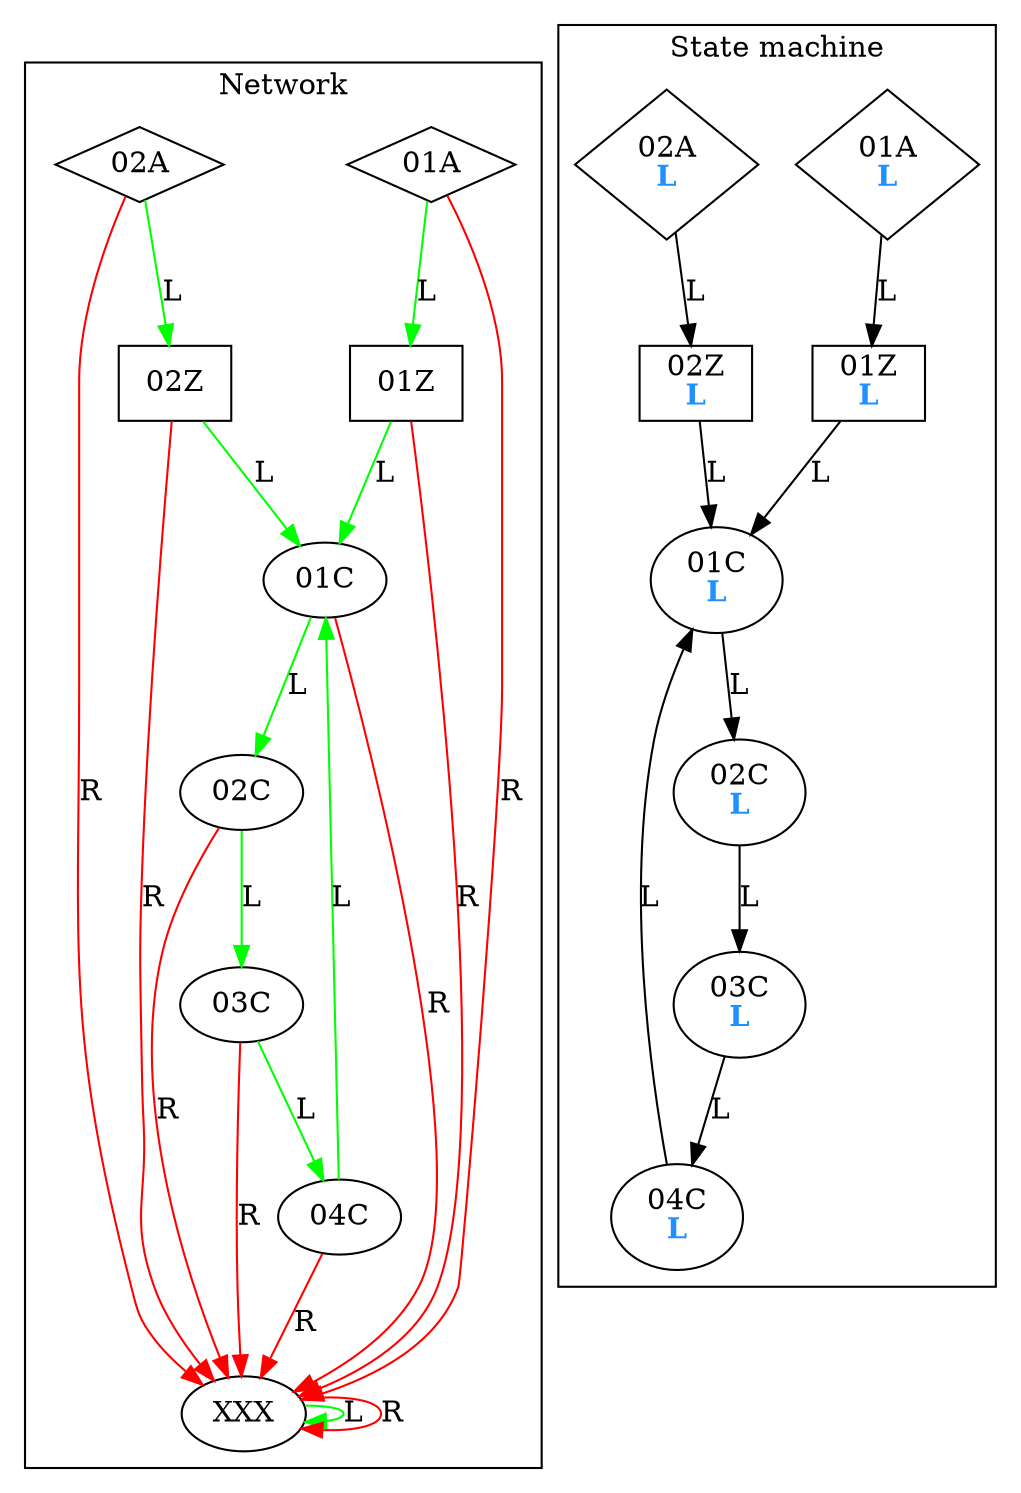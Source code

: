 digraph G {
	subgraph cluster {
	label = "Network"
	color=black
		_01A [label="01A",shape=diamond]
		_01A -> _01Z [color=green,label=L]
		_01A -> _XXX [color=red,label=R]
		_02A [label="02A",shape=diamond]
		_02A -> _02Z [color=green,label=L]
		_02A -> _XXX [color=red,label=R]
		_01Z [label="01Z",shape=rect]
		_01Z -> _01C [color=green,label=L]
		_01Z -> _XXX [color=red,label=R]
		_02Z [label="02Z",shape=rect]
		_02Z -> _01C [color=green,label=L]
		_02Z -> _XXX [color=red,label=R]
		_01C [label="01C",shape=ellipse]
		_01C -> _02C [color=green,label=L]
		_01C -> _XXX [color=red,label=R]
		_02C [label="02C",shape=ellipse]
		_02C -> _03C [color=green,label=L]
		_02C -> _XXX [color=red,label=R]
		_03C [label="03C",shape=ellipse]
		_03C -> _04C [color=green,label=L]
		_03C -> _XXX [color=red,label=R]
		_04C [label="04C",shape=ellipse]
		_04C -> _01C [color=green,label=L]
		_04C -> _XXX [color=red,label=R]
		_XXX [label="XXX",shape=ellipse]
		_XXX -> _XXX [color=green,label=L]
		_XXX -> _XXX [color=red,label=R]
	}

	subgraph cluster_states {
		label = "State machine"
		color = black
		_walk_01A_0 [shape=diamond,label=<01A<br/><font color="dodgerblue"><b>L</b></font>>]
		_walk_01A_0 -> _walk_01Z_0 [label=L]
		_walk_01Z_0 [shape=rect,label=<01Z<br/><font color="dodgerblue"><b>L</b></font>>]
		_walk_01Z_0 -> _walk_01C_0 [label=L]
		_walk_01C_0 [shape=ellipse,label=<01C<br/><font color="dodgerblue"><b>L</b></font>>]
		_walk_01C_0 -> _walk_02C_0 [label=L]
		_walk_02C_0 [shape=ellipse,label=<02C<br/><font color="dodgerblue"><b>L</b></font>>]
		_walk_02C_0 -> _walk_03C_0 [label=L]
		_walk_03C_0 [shape=ellipse,label=<03C<br/><font color="dodgerblue"><b>L</b></font>>]
		_walk_03C_0 -> _walk_04C_0 [label=L]
		_walk_04C_0 [shape=ellipse,label=<04C<br/><font color="dodgerblue"><b>L</b></font>>]
		_walk_04C_0 -> _walk_01C_0 [label=L]
		_walk_02A_0 [shape=diamond,label=<02A<br/><font color="dodgerblue"><b>L</b></font>>]
		_walk_02A_0 -> _walk_02Z_0 [label=L]
		_walk_02Z_0 [shape=rect,label=<02Z<br/><font color="dodgerblue"><b>L</b></font>>]
		_walk_02Z_0 -> _walk_01C_0 [label=L]
	}
}

